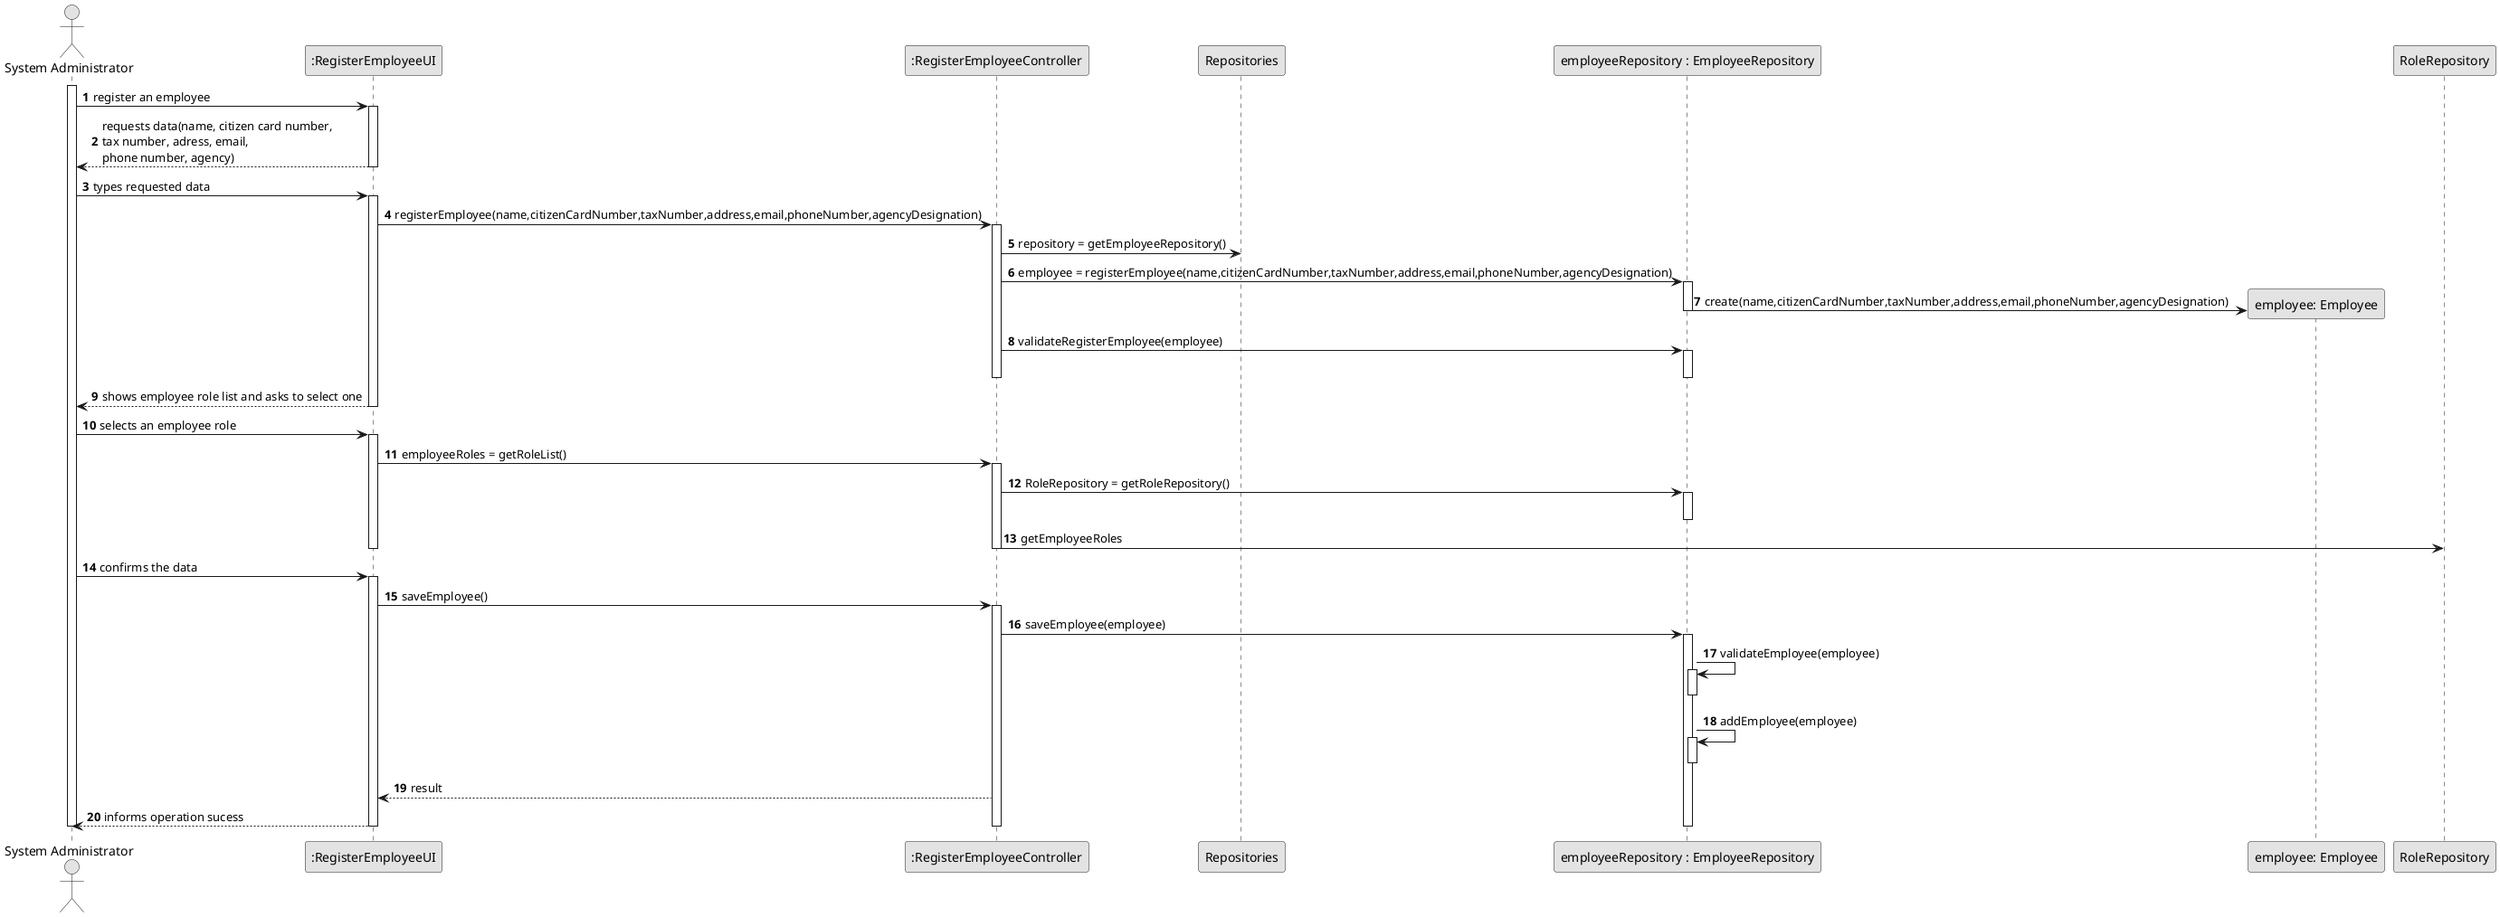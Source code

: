 @startuml
skinparam monochrome true
skinparam packageStyle rectangle
skinparam shadowing false

autonumber

'hide footbox
actor "System Administrator" as ADM
participant ":RegisterEmployeeUI" as UI
participant ":RegisterEmployeeController" as CTRL
participant "Repositories" as RE
participant "employeeRepository : EmployeeRepository" as ER
participant "employee: Employee" as E
participant "RoleRepository" as RR

activate ADM

ADM -> UI : register an employee
activate UI

UI --> ADM : requests data(name, citizen card number, \ntax number, adress, email, \nphone number, agency)
deactivate UI

ADM -> UI : types requested data
activate UI

UI -> CTRL :registerEmployee(name,citizenCardNumber,taxNumber,address,email,phoneNumber,agencyDesignation)
activate CTRL

CTRL -> RE : repository = getEmployeeRepository()

CTRL -> ER : employee = registerEmployee(name,citizenCardNumber,taxNumber,address,email,phoneNumber,agencyDesignation)
activate ER

ER -> E** : create(name,citizenCardNumber,taxNumber,address,email,phoneNumber,agencyDesignation)
deactivate ER

CTRL -> ER : validateRegisterEmployee(employee)
activate ER
deactivate ER
deactivate CTRL

UI --> ADM : shows employee role list and asks to select one
deactivate ER

deactivate UI

ADM -> UI : selects an employee role
activate UI

UI -> CTRL : employeeRoles = getRoleList()
activate CTRL

CTRL -> ER : RoleRepository = getRoleRepository()
activate ER
deactivate ER

CTRL -> RR : getEmployeeRoles
deactivate CTRL
deactivate UI


ADM -> UI : confirms the data
activate UI

UI -> CTRL :saveEmployee()
activate CTRL

CTRL -> ER : saveEmployee(employee)
activate ER

ER -> ER : validateEmployee(employee)
activate ER
deactivate ER

ER -> ER : addEmployee(employee)
activate ER
deactivate ER

CTRL --> UI : result
UI --> ADM : informs operation sucess

deactivate ER
deactivate CTRL
deactivate  UI
deactivate ADM


@enduml
